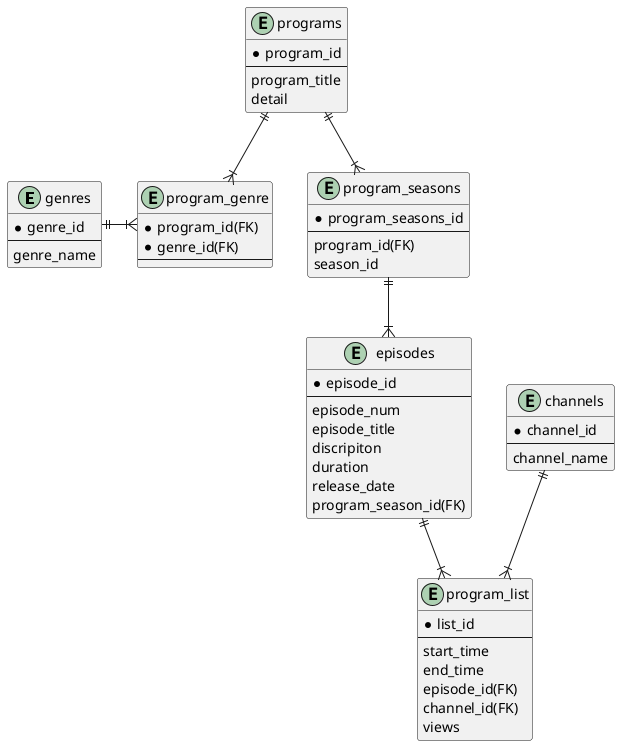 @startuml

entity genres {
  * genre_id
  --
  genre_name
}

entity programs {
  * program_id
  --
  program_title
  detail
}

entity program_genre {
  * program_id(FK)
  * genre_id(FK)
  --
}

entity channels {
  * channel_id
  --
  channel_name
}

entity program_seasons {
  * program_seasons_id
  --
  program_id(FK)
  season_id
}

entity episodes {
  * episode_id
  --
  episode_num
  episode_title
  discripiton
  duration
  release_date
  program_season_id(FK)
}

entity program_list {
  * list_id
  --
  start_time
  end_time
  episode_id(FK)
  channel_id(FK)
  views
}


genres ||-r--|{ program_genre
programs ||--|{ program_genre
programs ||--|{ program_seasons
program_seasons ||--|{ episodes
episodes ||--|{ program_list
channels ||--|{ program_list



@enduml
